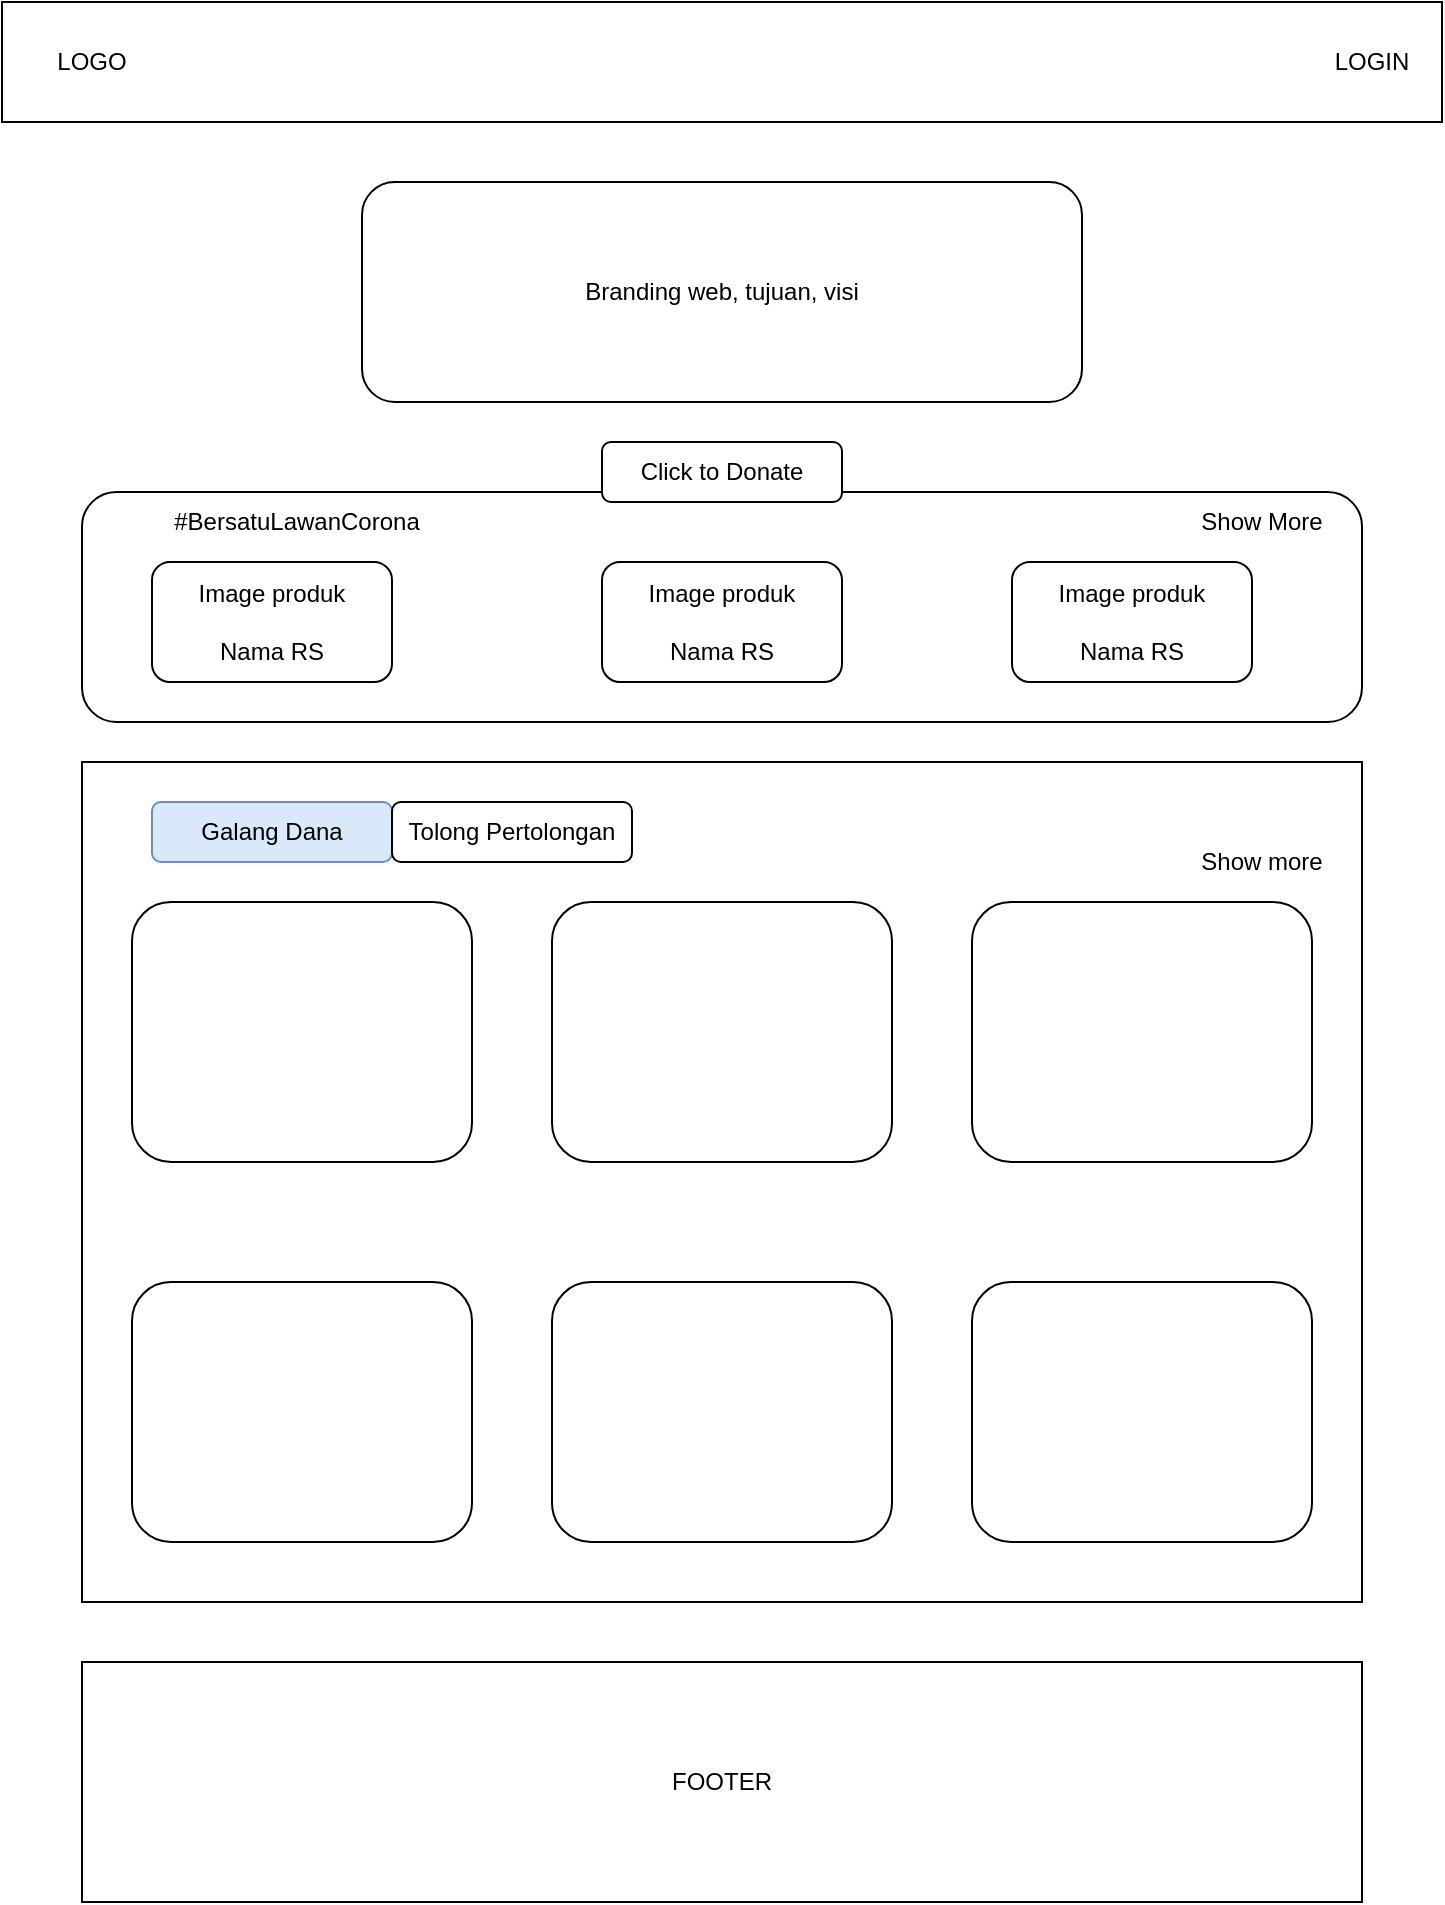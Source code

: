 <mxfile version="12.9.11" type="github" pages="6">
  <diagram id="rpSaoDBzVoQ7r3c92WG1" name="HomePageAll">
    <mxGraphModel dx="1422" dy="801" grid="1" gridSize="10" guides="1" tooltips="1" connect="1" arrows="1" fold="1" page="1" pageScale="1" pageWidth="850" pageHeight="1100" background="none" math="0" shadow="0">
      <root>
        <mxCell id="0" />
        <mxCell id="1" parent="0" />
        <mxCell id="5_kmS4JaBsQjt5RtgyR3-13" value="" style="rounded=1;whiteSpace=wrap;html=1;" parent="1" vertex="1">
          <mxGeometry x="105" y="255" width="640" height="115" as="geometry" />
        </mxCell>
        <mxCell id="5_kmS4JaBsQjt5RtgyR3-1" value="" style="rounded=0;whiteSpace=wrap;html=1;" parent="1" vertex="1">
          <mxGeometry x="65" y="10" width="720" height="60" as="geometry" />
        </mxCell>
        <mxCell id="5_kmS4JaBsQjt5RtgyR3-2" value="&lt;div&gt;LOGO&lt;/div&gt;" style="text;html=1;strokeColor=none;fillColor=none;align=center;verticalAlign=middle;whiteSpace=wrap;rounded=0;" parent="1" vertex="1">
          <mxGeometry x="90" y="30" width="40" height="20" as="geometry" />
        </mxCell>
        <mxCell id="5_kmS4JaBsQjt5RtgyR3-3" value="LOGIN" style="text;html=1;strokeColor=none;fillColor=none;align=center;verticalAlign=middle;whiteSpace=wrap;rounded=0;" parent="1" vertex="1">
          <mxGeometry x="730" y="30" width="40" height="20" as="geometry" />
        </mxCell>
        <mxCell id="5_kmS4JaBsQjt5RtgyR3-4" value="Branding web, tujuan, visi" style="rounded=1;whiteSpace=wrap;html=1;" parent="1" vertex="1">
          <mxGeometry x="245" y="100" width="360" height="110" as="geometry" />
        </mxCell>
        <mxCell id="5_kmS4JaBsQjt5RtgyR3-6" value="Image produk&lt;br&gt;&lt;div&gt;&lt;br&gt;&lt;/div&gt;&lt;div&gt;Nama RS&lt;br&gt;&lt;/div&gt;" style="rounded=1;whiteSpace=wrap;html=1;" parent="1" vertex="1">
          <mxGeometry x="140" y="290" width="120" height="60" as="geometry" />
        </mxCell>
        <mxCell id="5_kmS4JaBsQjt5RtgyR3-7" value="Image produk&lt;br&gt;&lt;div&gt;&lt;br&gt;&lt;/div&gt;&lt;div&gt;Nama RS&lt;br&gt;&lt;/div&gt;" style="rounded=1;whiteSpace=wrap;html=1;" parent="1" vertex="1">
          <mxGeometry x="570" y="290" width="120" height="60" as="geometry" />
        </mxCell>
        <mxCell id="5_kmS4JaBsQjt5RtgyR3-8" value="Image produk&lt;br&gt;&lt;div&gt;&lt;br&gt;&lt;/div&gt;&lt;div&gt;Nama RS&lt;br&gt;&lt;/div&gt;" style="rounded=1;whiteSpace=wrap;html=1;" parent="1" vertex="1">
          <mxGeometry x="365" y="290" width="120" height="60" as="geometry" />
        </mxCell>
        <mxCell id="5_kmS4JaBsQjt5RtgyR3-9" value="Click to Donate" style="rounded=1;whiteSpace=wrap;html=1;" parent="1" vertex="1">
          <mxGeometry x="365" y="230" width="120" height="30" as="geometry" />
        </mxCell>
        <mxCell id="5_kmS4JaBsQjt5RtgyR3-12" value="" style="rounded=0;whiteSpace=wrap;html=1;" parent="1" vertex="1">
          <mxGeometry x="105" y="390" width="640" height="420" as="geometry" />
        </mxCell>
        <mxCell id="5_kmS4JaBsQjt5RtgyR3-16" value="Show More" style="text;html=1;strokeColor=none;fillColor=none;align=center;verticalAlign=middle;whiteSpace=wrap;rounded=0;" parent="1" vertex="1">
          <mxGeometry x="645" y="260" width="100" height="20" as="geometry" />
        </mxCell>
        <mxCell id="5_kmS4JaBsQjt5RtgyR3-20" value="" style="rounded=1;whiteSpace=wrap;html=1;" parent="1" vertex="1">
          <mxGeometry x="130" y="460" width="170" height="130" as="geometry" />
        </mxCell>
        <mxCell id="5_kmS4JaBsQjt5RtgyR3-23" value="" style="rounded=1;whiteSpace=wrap;html=1;" parent="1" vertex="1">
          <mxGeometry x="340" y="460" width="170" height="130" as="geometry" />
        </mxCell>
        <mxCell id="5_kmS4JaBsQjt5RtgyR3-24" value="" style="rounded=1;whiteSpace=wrap;html=1;" parent="1" vertex="1">
          <mxGeometry x="550" y="460" width="170" height="130" as="geometry" />
        </mxCell>
        <mxCell id="5_kmS4JaBsQjt5RtgyR3-25" value="" style="rounded=1;whiteSpace=wrap;html=1;" parent="1" vertex="1">
          <mxGeometry x="130" y="650" width="170" height="130" as="geometry" />
        </mxCell>
        <mxCell id="5_kmS4JaBsQjt5RtgyR3-26" value="" style="rounded=1;whiteSpace=wrap;html=1;" parent="1" vertex="1">
          <mxGeometry x="340" y="650" width="170" height="130" as="geometry" />
        </mxCell>
        <mxCell id="5_kmS4JaBsQjt5RtgyR3-27" value="" style="rounded=1;whiteSpace=wrap;html=1;" parent="1" vertex="1">
          <mxGeometry x="550" y="650" width="170" height="130" as="geometry" />
        </mxCell>
        <mxCell id="5_kmS4JaBsQjt5RtgyR3-28" value="Show more" style="text;html=1;strokeColor=none;fillColor=none;align=center;verticalAlign=middle;whiteSpace=wrap;rounded=0;" parent="1" vertex="1">
          <mxGeometry x="660" y="430" width="70" height="20" as="geometry" />
        </mxCell>
        <mxCell id="B-DX-NOlFkAWMgIwntb9-1" value="Galang Dana" style="rounded=1;whiteSpace=wrap;html=1;fillColor=#dae8fc;strokeColor=#6c8ebf;" vertex="1" parent="1">
          <mxGeometry x="140" y="410" width="120" height="30" as="geometry" />
        </mxCell>
        <mxCell id="B-DX-NOlFkAWMgIwntb9-2" value="Tolong Pertolongan" style="rounded=1;whiteSpace=wrap;html=1;" vertex="1" parent="1">
          <mxGeometry x="260" y="410" width="120" height="30" as="geometry" />
        </mxCell>
        <mxCell id="Ei-ZYADFl7tvC1i5xBl4-1" value="#BersatuLawanCorona" style="text;html=1;strokeColor=none;fillColor=none;align=center;verticalAlign=middle;whiteSpace=wrap;rounded=0;" vertex="1" parent="1">
          <mxGeometry x="140" y="260" width="145" height="20" as="geometry" />
        </mxCell>
        <mxCell id="Ei-ZYADFl7tvC1i5xBl4-5" value="FOOTER" style="rounded=0;whiteSpace=wrap;html=1;" vertex="1" parent="1">
          <mxGeometry x="105" y="840" width="640" height="120" as="geometry" />
        </mxCell>
      </root>
    </mxGraphModel>
  </diagram>
  <diagram id="w2YXMNgl_LF0AQtasYuw" name="HomePageRS">
    <mxGraphModel dx="1422" dy="801" grid="1" gridSize="10" guides="1" tooltips="1" connect="1" arrows="1" fold="1" page="1" pageScale="1" pageWidth="850" pageHeight="1100" math="0" shadow="0">
      <root>
        <mxCell id="QzcUl1wwttV04GarLiwK-0" />
        <mxCell id="QzcUl1wwttV04GarLiwK-1" parent="QzcUl1wwttV04GarLiwK-0" />
        <mxCell id="-H-LsK3fCTVKS7mxs8RC-0" value="" style="rounded=1;whiteSpace=wrap;html=1;arcSize=0;" parent="QzcUl1wwttV04GarLiwK-1" vertex="1">
          <mxGeometry x="105" y="90" width="640" height="510" as="geometry" />
        </mxCell>
        <mxCell id="-H-LsK3fCTVKS7mxs8RC-1" value="" style="rounded=0;whiteSpace=wrap;html=1;" parent="QzcUl1wwttV04GarLiwK-1" vertex="1">
          <mxGeometry x="65" y="10" width="720" height="60" as="geometry" />
        </mxCell>
        <mxCell id="-H-LsK3fCTVKS7mxs8RC-2" value="&lt;div&gt;LOGO&lt;/div&gt;" style="text;html=1;strokeColor=none;fillColor=none;align=center;verticalAlign=middle;whiteSpace=wrap;rounded=0;" parent="QzcUl1wwttV04GarLiwK-1" vertex="1">
          <mxGeometry x="90" y="30" width="40" height="20" as="geometry" />
        </mxCell>
        <mxCell id="-H-LsK3fCTVKS7mxs8RC-5" value="Image produk&lt;br&gt;&lt;div&gt;&lt;br&gt;&lt;/div&gt;&lt;div&gt;&lt;br&gt;&lt;/div&gt;&lt;div&gt;&lt;br&gt;&lt;/div&gt;" style="rounded=1;whiteSpace=wrap;html=1;" parent="QzcUl1wwttV04GarLiwK-1" vertex="1">
          <mxGeometry x="138" y="308" width="120" height="92" as="geometry" />
        </mxCell>
        <mxCell id="-H-LsK3fCTVKS7mxs8RC-9" value="" style="rounded=0;whiteSpace=wrap;html=1;" parent="QzcUl1wwttV04GarLiwK-1" vertex="1">
          <mxGeometry x="105" y="620" width="640" height="230" as="geometry" />
        </mxCell>
        <mxCell id="-H-LsK3fCTVKS7mxs8RC-15" value="" style="rounded=1;whiteSpace=wrap;html=1;" parent="QzcUl1wwttV04GarLiwK-1" vertex="1">
          <mxGeometry x="130" y="690" width="170" height="130" as="geometry" />
        </mxCell>
        <mxCell id="-H-LsK3fCTVKS7mxs8RC-16" value="" style="rounded=1;whiteSpace=wrap;html=1;" parent="QzcUl1wwttV04GarLiwK-1" vertex="1">
          <mxGeometry x="340" y="690" width="170" height="130" as="geometry" />
        </mxCell>
        <mxCell id="-H-LsK3fCTVKS7mxs8RC-17" value="" style="rounded=1;whiteSpace=wrap;html=1;" parent="QzcUl1wwttV04GarLiwK-1" vertex="1">
          <mxGeometry x="550" y="690" width="170" height="130" as="geometry" />
        </mxCell>
        <mxCell id="-H-LsK3fCTVKS7mxs8RC-18" value="Show more" style="text;html=1;strokeColor=none;fillColor=none;align=center;verticalAlign=middle;whiteSpace=wrap;rounded=0;" parent="QzcUl1wwttV04GarLiwK-1" vertex="1">
          <mxGeometry x="660" y="660" width="70" height="20" as="geometry" />
        </mxCell>
        <mxCell id="-H-LsK3fCTVKS7mxs8RC-19" value="Selamat datang, RS ..." style="text;html=1;strokeColor=none;fillColor=none;align=center;verticalAlign=middle;whiteSpace=wrap;rounded=0;" parent="QzcUl1wwttV04GarLiwK-1" vertex="1">
          <mxGeometry x="640" y="30" width="140" height="20" as="geometry" />
        </mxCell>
        <mxCell id="-H-LsK3fCTVKS7mxs8RC-20" value="Click to Request" style="rounded=0;whiteSpace=wrap;html=1;" parent="QzcUl1wwttV04GarLiwK-1" vertex="1">
          <mxGeometry x="148" y="360" width="100" height="30" as="geometry" />
        </mxCell>
        <mxCell id="-H-LsK3fCTVKS7mxs8RC-22" value="Image produk&lt;br&gt;&lt;div&gt;&lt;br&gt;&lt;/div&gt;&lt;div&gt;&lt;br&gt;&lt;/div&gt;&lt;div&gt;&lt;br&gt;&lt;/div&gt;" style="rounded=1;whiteSpace=wrap;html=1;" parent="QzcUl1wwttV04GarLiwK-1" vertex="1">
          <mxGeometry x="288" y="309" width="120" height="92" as="geometry" />
        </mxCell>
        <mxCell id="-H-LsK3fCTVKS7mxs8RC-23" value="Click to Request" style="rounded=0;whiteSpace=wrap;html=1;" parent="QzcUl1wwttV04GarLiwK-1" vertex="1">
          <mxGeometry x="298" y="361" width="100" height="30" as="geometry" />
        </mxCell>
        <mxCell id="-H-LsK3fCTVKS7mxs8RC-24" value="Image produk&lt;br&gt;&lt;div&gt;&lt;br&gt;&lt;/div&gt;&lt;div&gt;&lt;br&gt;&lt;/div&gt;&lt;div&gt;&lt;br&gt;&lt;/div&gt;" style="rounded=1;whiteSpace=wrap;html=1;" parent="QzcUl1wwttV04GarLiwK-1" vertex="1">
          <mxGeometry x="443" y="309" width="120" height="92" as="geometry" />
        </mxCell>
        <mxCell id="-H-LsK3fCTVKS7mxs8RC-25" value="Click to Request" style="rounded=0;whiteSpace=wrap;html=1;" parent="QzcUl1wwttV04GarLiwK-1" vertex="1">
          <mxGeometry x="453" y="361" width="100" height="30" as="geometry" />
        </mxCell>
        <mxCell id="-H-LsK3fCTVKS7mxs8RC-26" value="Image produk&lt;br&gt;&lt;div&gt;&lt;br&gt;&lt;/div&gt;&lt;div&gt;&lt;br&gt;&lt;/div&gt;&lt;div&gt;&lt;br&gt;&lt;/div&gt;" style="rounded=1;whiteSpace=wrap;html=1;" parent="QzcUl1wwttV04GarLiwK-1" vertex="1">
          <mxGeometry x="598" y="309" width="120" height="92" as="geometry" />
        </mxCell>
        <mxCell id="-H-LsK3fCTVKS7mxs8RC-27" value="Click to Request" style="rounded=0;whiteSpace=wrap;html=1;" parent="QzcUl1wwttV04GarLiwK-1" vertex="1">
          <mxGeometry x="608" y="361" width="100" height="30" as="geometry" />
        </mxCell>
        <mxCell id="-H-LsK3fCTVKS7mxs8RC-30" value="Image produk&lt;br&gt;&lt;div&gt;&lt;br&gt;&lt;/div&gt;&lt;div&gt;&lt;br&gt;&lt;/div&gt;&lt;div&gt;&lt;br&gt;&lt;/div&gt;" style="rounded=1;whiteSpace=wrap;html=1;" parent="QzcUl1wwttV04GarLiwK-1" vertex="1">
          <mxGeometry x="133" y="170" width="120" height="92" as="geometry" />
        </mxCell>
        <mxCell id="-H-LsK3fCTVKS7mxs8RC-31" value="Click to Request" style="rounded=0;whiteSpace=wrap;html=1;" parent="QzcUl1wwttV04GarLiwK-1" vertex="1">
          <mxGeometry x="143" y="222" width="100" height="30" as="geometry" />
        </mxCell>
        <mxCell id="-H-LsK3fCTVKS7mxs8RC-32" value="Image produk&lt;br&gt;&lt;div&gt;&lt;br&gt;&lt;/div&gt;&lt;div&gt;&lt;br&gt;&lt;/div&gt;&lt;div&gt;&lt;br&gt;&lt;/div&gt;" style="rounded=1;whiteSpace=wrap;html=1;" parent="QzcUl1wwttV04GarLiwK-1" vertex="1">
          <mxGeometry x="283" y="171" width="120" height="92" as="geometry" />
        </mxCell>
        <mxCell id="-H-LsK3fCTVKS7mxs8RC-33" value="Click to Request" style="rounded=0;whiteSpace=wrap;html=1;" parent="QzcUl1wwttV04GarLiwK-1" vertex="1">
          <mxGeometry x="293" y="223" width="100" height="30" as="geometry" />
        </mxCell>
        <mxCell id="-H-LsK3fCTVKS7mxs8RC-34" value="Image produk&lt;br&gt;&lt;div&gt;&lt;br&gt;&lt;/div&gt;&lt;div&gt;&lt;br&gt;&lt;/div&gt;&lt;div&gt;&lt;br&gt;&lt;/div&gt;" style="rounded=1;whiteSpace=wrap;html=1;" parent="QzcUl1wwttV04GarLiwK-1" vertex="1">
          <mxGeometry x="438" y="171" width="120" height="92" as="geometry" />
        </mxCell>
        <mxCell id="-H-LsK3fCTVKS7mxs8RC-35" value="Click to Request" style="rounded=0;whiteSpace=wrap;html=1;" parent="QzcUl1wwttV04GarLiwK-1" vertex="1">
          <mxGeometry x="448" y="223" width="100" height="30" as="geometry" />
        </mxCell>
        <mxCell id="-H-LsK3fCTVKS7mxs8RC-36" value="Image produk&lt;br&gt;&lt;div&gt;&lt;br&gt;&lt;/div&gt;&lt;div&gt;&lt;br&gt;&lt;/div&gt;&lt;div&gt;&lt;br&gt;&lt;/div&gt;" style="rounded=1;whiteSpace=wrap;html=1;" parent="QzcUl1wwttV04GarLiwK-1" vertex="1">
          <mxGeometry x="593" y="171" width="120" height="92" as="geometry" />
        </mxCell>
        <mxCell id="-H-LsK3fCTVKS7mxs8RC-37" value="Click to Request" style="rounded=0;whiteSpace=wrap;html=1;" parent="QzcUl1wwttV04GarLiwK-1" vertex="1">
          <mxGeometry x="603" y="223" width="100" height="30" as="geometry" />
        </mxCell>
        <mxCell id="-H-LsK3fCTVKS7mxs8RC-38" value="Image produk&lt;br&gt;&lt;div&gt;&lt;br&gt;&lt;/div&gt;&lt;div&gt;&lt;br&gt;&lt;/div&gt;&lt;div&gt;&lt;br&gt;&lt;/div&gt;" style="rounded=1;whiteSpace=wrap;html=1;" parent="QzcUl1wwttV04GarLiwK-1" vertex="1">
          <mxGeometry x="133" y="440" width="120" height="92" as="geometry" />
        </mxCell>
        <mxCell id="-H-LsK3fCTVKS7mxs8RC-39" value="Click to Request" style="rounded=0;whiteSpace=wrap;html=1;" parent="QzcUl1wwttV04GarLiwK-1" vertex="1">
          <mxGeometry x="143" y="492" width="100" height="30" as="geometry" />
        </mxCell>
        <mxCell id="-H-LsK3fCTVKS7mxs8RC-40" value="Image produk&lt;br&gt;&lt;div&gt;&lt;br&gt;&lt;/div&gt;&lt;div&gt;&lt;br&gt;&lt;/div&gt;&lt;div&gt;&lt;br&gt;&lt;/div&gt;" style="rounded=1;whiteSpace=wrap;html=1;" parent="QzcUl1wwttV04GarLiwK-1" vertex="1">
          <mxGeometry x="283" y="441" width="120" height="92" as="geometry" />
        </mxCell>
        <mxCell id="-H-LsK3fCTVKS7mxs8RC-41" value="Click to Request" style="rounded=0;whiteSpace=wrap;html=1;" parent="QzcUl1wwttV04GarLiwK-1" vertex="1">
          <mxGeometry x="293" y="493" width="100" height="30" as="geometry" />
        </mxCell>
        <mxCell id="-H-LsK3fCTVKS7mxs8RC-42" value="Image produk&lt;br&gt;&lt;div&gt;&lt;br&gt;&lt;/div&gt;&lt;div&gt;&lt;br&gt;&lt;/div&gt;&lt;div&gt;&lt;br&gt;&lt;/div&gt;" style="rounded=1;whiteSpace=wrap;html=1;" parent="QzcUl1wwttV04GarLiwK-1" vertex="1">
          <mxGeometry x="438" y="441" width="120" height="92" as="geometry" />
        </mxCell>
        <mxCell id="-H-LsK3fCTVKS7mxs8RC-43" value="Click to Request" style="rounded=0;whiteSpace=wrap;html=1;" parent="QzcUl1wwttV04GarLiwK-1" vertex="1">
          <mxGeometry x="448" y="493" width="100" height="30" as="geometry" />
        </mxCell>
        <mxCell id="-H-LsK3fCTVKS7mxs8RC-44" value="Image produk&lt;br&gt;&lt;div&gt;&lt;br&gt;&lt;/div&gt;&lt;div&gt;&lt;br&gt;&lt;/div&gt;&lt;div&gt;&lt;br&gt;&lt;/div&gt;" style="rounded=1;whiteSpace=wrap;html=1;" parent="QzcUl1wwttV04GarLiwK-1" vertex="1">
          <mxGeometry x="593" y="441" width="120" height="92" as="geometry" />
        </mxCell>
        <mxCell id="-H-LsK3fCTVKS7mxs8RC-45" value="Click to Request" style="rounded=0;whiteSpace=wrap;html=1;" parent="QzcUl1wwttV04GarLiwK-1" vertex="1">
          <mxGeometry x="603" y="493" width="100" height="30" as="geometry" />
        </mxCell>
        <mxCell id="aAFcFqgYFEpC0dUFkWPR-0" value="notification" style="rounded=1;whiteSpace=wrap;html=1;" parent="QzcUl1wwttV04GarLiwK-1" vertex="1">
          <mxGeometry x="565" y="20" width="70" height="40" as="geometry" />
        </mxCell>
        <mxCell id="6GT_zSkC_4NiF-64TJmx-0" value="Pagination" style="rounded=0;whiteSpace=wrap;html=1;" vertex="1" parent="QzcUl1wwttV04GarLiwK-1">
          <mxGeometry x="363" y="557" width="120" height="23" as="geometry" />
        </mxCell>
        <mxCell id="AUeNq5qbRHtcT8UL2J8_-0" value="Galang Dana" style="rounded=1;whiteSpace=wrap;html=1;fillColor=#dae8fc;strokeColor=#6c8ebf;" vertex="1" parent="QzcUl1wwttV04GarLiwK-1">
          <mxGeometry x="130" y="640" width="120" height="30" as="geometry" />
        </mxCell>
        <mxCell id="AUeNq5qbRHtcT8UL2J8_-1" value="Tolong Pertolongan" style="rounded=1;whiteSpace=wrap;html=1;" vertex="1" parent="QzcUl1wwttV04GarLiwK-1">
          <mxGeometry x="250" y="640" width="120" height="30" as="geometry" />
        </mxCell>
        <mxCell id="BhxtKwTS_FHR2vDmxiDG-0" value="All" style="rounded=0;whiteSpace=wrap;html=1;fillColor=#dae8fc;strokeColor=#6c8ebf;" vertex="1" parent="QzcUl1wwttV04GarLiwK-1">
          <mxGeometry x="133" y="120" width="120" height="30" as="geometry" />
        </mxCell>
        <mxCell id="BhxtKwTS_FHR2vDmxiDG-1" value="APD" style="rounded=0;whiteSpace=wrap;html=1;" vertex="1" parent="QzcUl1wwttV04GarLiwK-1">
          <mxGeometry x="253" y="120" width="120" height="30" as="geometry" />
        </mxCell>
        <mxCell id="BhxtKwTS_FHR2vDmxiDG-2" value="Lain-lain" style="rounded=0;whiteSpace=wrap;html=1;" vertex="1" parent="QzcUl1wwttV04GarLiwK-1">
          <mxGeometry x="373" y="120" width="120" height="30" as="geometry" />
        </mxCell>
        <mxCell id="BhxtKwTS_FHR2vDmxiDG-3" value="Search" style="rounded=0;whiteSpace=wrap;html=1;" vertex="1" parent="QzcUl1wwttV04GarLiwK-1">
          <mxGeometry x="540" y="120" width="173" height="30" as="geometry" />
        </mxCell>
        <mxCell id="BhxtKwTS_FHR2vDmxiDG-4" value="" style="triangle;whiteSpace=wrap;html=1;" vertex="1" parent="QzcUl1wwttV04GarLiwK-1">
          <mxGeometry x="483" y="126.34" width="13" height="17.33" as="geometry" />
        </mxCell>
        <mxCell id="BhxtKwTS_FHR2vDmxiDG-5" value="" style="triangle;whiteSpace=wrap;html=1;flipH=1;" vertex="1" parent="QzcUl1wwttV04GarLiwK-1">
          <mxGeometry x="130" y="126.34" width="13" height="17.33" as="geometry" />
        </mxCell>
      </root>
    </mxGraphModel>
  </diagram>
  <diagram id="ZNfcRsJtm4-oKjAGm11g" name="RegisterPageRS">
    <mxGraphModel dx="1422" dy="801" grid="1" gridSize="10" guides="1" tooltips="1" connect="1" arrows="1" fold="1" page="1" pageScale="1" pageWidth="850" pageHeight="1100" math="0" shadow="0">
      <root>
        <mxCell id="_2FA7cechdiQjmcyPbNU-0" />
        <mxCell id="_2FA7cechdiQjmcyPbNU-1" parent="_2FA7cechdiQjmcyPbNU-0" />
        <mxCell id="4LLaTZlpnm0Z7nrwQdtH-1" value="" style="rounded=0;whiteSpace=wrap;html=1;" parent="_2FA7cechdiQjmcyPbNU-1" vertex="1">
          <mxGeometry x="65" y="10" width="720" height="60" as="geometry" />
        </mxCell>
        <mxCell id="4LLaTZlpnm0Z7nrwQdtH-2" value="&lt;div&gt;LOGO&lt;/div&gt;" style="text;html=1;strokeColor=none;fillColor=none;align=center;verticalAlign=middle;whiteSpace=wrap;rounded=0;" parent="_2FA7cechdiQjmcyPbNU-1" vertex="1">
          <mxGeometry x="90" y="30" width="40" height="20" as="geometry" />
        </mxCell>
        <mxCell id="5ql8_BC_u-844j1GgVZg-0" value="Email" style="rounded=0;whiteSpace=wrap;html=1;" parent="_2FA7cechdiQjmcyPbNU-1" vertex="1">
          <mxGeometry x="365" y="120" width="120" height="60" as="geometry" />
        </mxCell>
        <mxCell id="5ql8_BC_u-844j1GgVZg-1" value="Nama Lengkap" style="rounded=0;whiteSpace=wrap;html=1;" parent="_2FA7cechdiQjmcyPbNU-1" vertex="1">
          <mxGeometry x="265" y="120" width="320" height="60" as="geometry" />
        </mxCell>
        <mxCell id="5ql8_BC_u-844j1GgVZg-2" value="Email" style="rounded=0;whiteSpace=wrap;html=1;" parent="_2FA7cechdiQjmcyPbNU-1" vertex="1">
          <mxGeometry x="265" y="210" width="320" height="60" as="geometry" />
        </mxCell>
        <mxCell id="5ql8_BC_u-844j1GgVZg-3" value="Rumah Sakit" style="rounded=0;whiteSpace=wrap;html=1;" parent="_2FA7cechdiQjmcyPbNU-1" vertex="1">
          <mxGeometry x="265" y="300" width="320" height="60" as="geometry" />
        </mxCell>
        <mxCell id="5ql8_BC_u-844j1GgVZg-4" value="Alamat Rumah Sakit" style="rounded=0;whiteSpace=wrap;html=1;" parent="_2FA7cechdiQjmcyPbNU-1" vertex="1">
          <mxGeometry x="265" y="390" width="320" height="60" as="geometry" />
        </mxCell>
        <mxCell id="5ql8_BC_u-844j1GgVZg-5" value="Password" style="rounded=0;whiteSpace=wrap;html=1;" parent="_2FA7cechdiQjmcyPbNU-1" vertex="1">
          <mxGeometry x="265" y="480" width="320" height="60" as="geometry" />
        </mxCell>
        <mxCell id="5ql8_BC_u-844j1GgVZg-7" value="Sign Up" style="rounded=1;whiteSpace=wrap;html=1;" parent="_2FA7cechdiQjmcyPbNU-1" vertex="1">
          <mxGeometry x="365" y="580" width="120" height="40" as="geometry" />
        </mxCell>
        <mxCell id="5ql8_BC_u-844j1GgVZg-8" value="Have Account?&amp;nbsp; Sign In" style="text;html=1;strokeColor=none;fillColor=none;align=center;verticalAlign=middle;whiteSpace=wrap;rounded=0;" parent="_2FA7cechdiQjmcyPbNU-1" vertex="1">
          <mxGeometry x="338" y="640" width="175" height="20" as="geometry" />
        </mxCell>
      </root>
    </mxGraphModel>
  </diagram>
  <diagram id="oJD5ZIHoA6ual8P4txj9" name="RegisterPageAll">
    <mxGraphModel dx="1422" dy="801" grid="1" gridSize="10" guides="1" tooltips="1" connect="1" arrows="1" fold="1" page="1" pageScale="1" pageWidth="850" pageHeight="1100" math="0" shadow="0">
      <root>
        <mxCell id="q1-L8izgamb1GKafbifI-0" />
        <mxCell id="q1-L8izgamb1GKafbifI-1" parent="q1-L8izgamb1GKafbifI-0" />
        <mxCell id="DbmbTegS90HDT0MCVXC9-0" value="" style="rounded=0;whiteSpace=wrap;html=1;" parent="q1-L8izgamb1GKafbifI-1" vertex="1">
          <mxGeometry x="65" y="10" width="720" height="60" as="geometry" />
        </mxCell>
        <mxCell id="DbmbTegS90HDT0MCVXC9-1" value="&lt;div&gt;LOGO&lt;/div&gt;" style="text;html=1;strokeColor=none;fillColor=none;align=center;verticalAlign=middle;whiteSpace=wrap;rounded=0;" parent="q1-L8izgamb1GKafbifI-1" vertex="1">
          <mxGeometry x="90" y="30" width="40" height="20" as="geometry" />
        </mxCell>
        <mxCell id="DbmbTegS90HDT0MCVXC9-3" value="Nama Lengkap" style="rounded=0;whiteSpace=wrap;html=1;" parent="q1-L8izgamb1GKafbifI-1" vertex="1">
          <mxGeometry x="265" y="130" width="320" height="60" as="geometry" />
        </mxCell>
        <mxCell id="DbmbTegS90HDT0MCVXC9-4" value="Email" style="rounded=0;whiteSpace=wrap;html=1;" parent="q1-L8izgamb1GKafbifI-1" vertex="1">
          <mxGeometry x="265.5" y="220" width="320" height="60" as="geometry" />
        </mxCell>
        <mxCell id="DbmbTegS90HDT0MCVXC9-5" value="Instansi / Lembaga / Perorangan" style="rounded=0;whiteSpace=wrap;html=1;" parent="q1-L8izgamb1GKafbifI-1" vertex="1">
          <mxGeometry x="265.5" y="310" width="320" height="60" as="geometry" />
        </mxCell>
        <mxCell id="DbmbTegS90HDT0MCVXC9-7" value="Password" style="rounded=0;whiteSpace=wrap;html=1;" parent="q1-L8izgamb1GKafbifI-1" vertex="1">
          <mxGeometry x="265" y="400" width="320" height="60" as="geometry" />
        </mxCell>
        <mxCell id="DbmbTegS90HDT0MCVXC9-8" value="Sign Up" style="rounded=1;whiteSpace=wrap;html=1;" parent="q1-L8izgamb1GKafbifI-1" vertex="1">
          <mxGeometry x="365.5" y="490" width="120" height="40" as="geometry" />
        </mxCell>
        <mxCell id="DbmbTegS90HDT0MCVXC9-9" value="Have Account?&amp;nbsp; Sign In" style="text;html=1;strokeColor=none;fillColor=none;align=center;verticalAlign=middle;whiteSpace=wrap;rounded=0;" parent="q1-L8izgamb1GKafbifI-1" vertex="1">
          <mxGeometry x="338" y="750" width="175" height="20" as="geometry" />
        </mxCell>
        <mxCell id="DbmbTegS90HDT0MCVXC9-10" value="Login With" style="text;html=1;strokeColor=none;fillColor=none;align=center;verticalAlign=middle;whiteSpace=wrap;rounded=0;" parent="q1-L8izgamb1GKafbifI-1" vertex="1">
          <mxGeometry x="385" y="610" width="80" height="20" as="geometry" />
        </mxCell>
        <mxCell id="DbmbTegS90HDT0MCVXC9-11" value="Or" style="text;html=1;strokeColor=none;fillColor=none;align=center;verticalAlign=middle;whiteSpace=wrap;rounded=0;" parent="q1-L8izgamb1GKafbifI-1" vertex="1">
          <mxGeometry x="385" y="560" width="80" height="20" as="geometry" />
        </mxCell>
        <mxCell id="DbmbTegS90HDT0MCVXC9-12" value="Goggle Account" style="rounded=1;whiteSpace=wrap;html=1;" parent="q1-L8izgamb1GKafbifI-1" vertex="1">
          <mxGeometry x="365" y="640" width="120" height="60" as="geometry" />
        </mxCell>
      </root>
    </mxGraphModel>
  </diagram>
  <diagram id="d0ImJnprWVXcr5VaySrd" name="DonatePage">
    <mxGraphModel dx="1422" dy="1201" grid="1" gridSize="10" guides="1" tooltips="1" connect="1" arrows="1" fold="1" page="0" pageScale="1" pageWidth="850" pageHeight="1100" math="0" shadow="0">
      <root>
        <mxCell id="cxCK_dhQIBNcuo4q6ZDZ-0" />
        <mxCell id="cxCK_dhQIBNcuo4q6ZDZ-1" parent="cxCK_dhQIBNcuo4q6ZDZ-0" />
        <mxCell id="cxCK_dhQIBNcuo4q6ZDZ-2" value="" style="rounded=1;whiteSpace=wrap;html=1;arcSize=0;" parent="cxCK_dhQIBNcuo4q6ZDZ-1" vertex="1">
          <mxGeometry x="990" y="10" width="640" height="690" as="geometry" />
        </mxCell>
        <mxCell id="cxCK_dhQIBNcuo4q6ZDZ-3" value="" style="rounded=0;whiteSpace=wrap;html=1;" parent="cxCK_dhQIBNcuo4q6ZDZ-1" vertex="1">
          <mxGeometry x="950" y="-90" width="720" height="60" as="geometry" />
        </mxCell>
        <mxCell id="cxCK_dhQIBNcuo4q6ZDZ-4" value="&lt;div&gt;LOGO&lt;/div&gt;" style="text;html=1;strokeColor=none;fillColor=none;align=center;verticalAlign=middle;whiteSpace=wrap;rounded=0;" parent="cxCK_dhQIBNcuo4q6ZDZ-1" vertex="1">
          <mxGeometry x="975" y="-70" width="40" height="20" as="geometry" />
        </mxCell>
        <mxCell id="cxCK_dhQIBNcuo4q6ZDZ-5" value="Selamat Datang, ..." style="text;html=1;strokeColor=none;fillColor=none;align=center;verticalAlign=middle;whiteSpace=wrap;rounded=0;" parent="cxCK_dhQIBNcuo4q6ZDZ-1" vertex="1">
          <mxGeometry x="1545" y="-70" width="110" height="20" as="geometry" />
        </mxCell>
        <mxCell id="cxCK_dhQIBNcuo4q6ZDZ-29" value="" style="rounded=0;whiteSpace=wrap;html=1;" parent="cxCK_dhQIBNcuo4q6ZDZ-1" vertex="1">
          <mxGeometry x="1005" y="20" width="610" height="50" as="geometry" />
        </mxCell>
        <mxCell id="cxCK_dhQIBNcuo4q6ZDZ-30" value="Search" style="rounded=1;whiteSpace=wrap;html=1;" parent="cxCK_dhQIBNcuo4q6ZDZ-1" vertex="1">
          <mxGeometry x="1395" y="30" width="210" height="30" as="geometry" />
        </mxCell>
        <mxCell id="cxCK_dhQIBNcuo4q6ZDZ-67" value="" style="group" parent="cxCK_dhQIBNcuo4q6ZDZ-1" vertex="1" connectable="0">
          <mxGeometry x="1005" y="110" width="610" height="60" as="geometry" />
        </mxCell>
        <mxCell id="cxCK_dhQIBNcuo4q6ZDZ-31" value="&amp;nbsp;&amp;nbsp;&amp;nbsp;&amp;nbsp;&amp;nbsp;&amp;nbsp;&amp;nbsp;&amp;nbsp;&amp;nbsp;&amp;nbsp;&amp;nbsp;&amp;nbsp;&amp;nbsp;&amp;nbsp;&amp;nbsp;&amp;nbsp;&amp;nbsp;&amp;nbsp;&amp;nbsp;&amp;nbsp;&amp;nbsp;&amp;nbsp;&amp;nbsp;&amp;nbsp;&amp;nbsp;&amp;nbsp;&amp;nbsp;&amp;nbsp;&amp;nbsp;&amp;nbsp;&amp;nbsp;&amp;nbsp;&amp;nbsp;&amp;nbsp;&amp;nbsp;&amp;nbsp;&amp;nbsp;&amp;nbsp;&amp;nbsp;&amp;nbsp;&amp;nbsp;&amp;nbsp;&amp;nbsp; Nama Produk" style="rounded=0;whiteSpace=wrap;html=1;align=left;" parent="cxCK_dhQIBNcuo4q6ZDZ-67" vertex="1">
          <mxGeometry width="610" height="60" as="geometry" />
        </mxCell>
        <mxCell id="cxCK_dhQIBNcuo4q6ZDZ-32" value="Foto" style="rounded=1;whiteSpace=wrap;html=1;arcSize=0;" parent="cxCK_dhQIBNcuo4q6ZDZ-67" vertex="1">
          <mxGeometry width="110" height="60" as="geometry" />
        </mxCell>
        <mxCell id="cxCK_dhQIBNcuo4q6ZDZ-36" value="Donate" style="rounded=1;whiteSpace=wrap;html=1;" parent="cxCK_dhQIBNcuo4q6ZDZ-67" vertex="1">
          <mxGeometry x="520" y="12.5" width="80" height="35" as="geometry" />
        </mxCell>
        <mxCell id="cxCK_dhQIBNcuo4q6ZDZ-66" value="Nama RS" style="rounded=0;whiteSpace=wrap;html=1;" parent="cxCK_dhQIBNcuo4q6ZDZ-67" vertex="1">
          <mxGeometry x="320" width="150" height="60" as="geometry" />
        </mxCell>
        <mxCell id="cxCK_dhQIBNcuo4q6ZDZ-68" value="" style="group" parent="cxCK_dhQIBNcuo4q6ZDZ-1" vertex="1" connectable="0">
          <mxGeometry x="1005" y="170" width="610" height="60" as="geometry" />
        </mxCell>
        <mxCell id="cxCK_dhQIBNcuo4q6ZDZ-69" value="&amp;nbsp;&amp;nbsp;&amp;nbsp;&amp;nbsp;&amp;nbsp;&amp;nbsp;&amp;nbsp;&amp;nbsp;&amp;nbsp;&amp;nbsp;&amp;nbsp;&amp;nbsp;&amp;nbsp;&amp;nbsp;&amp;nbsp;&amp;nbsp;&amp;nbsp;&amp;nbsp;&amp;nbsp;&amp;nbsp;&amp;nbsp;&amp;nbsp;&amp;nbsp;&amp;nbsp;&amp;nbsp;&amp;nbsp;&amp;nbsp;&amp;nbsp;&amp;nbsp;&amp;nbsp;&amp;nbsp;&amp;nbsp;&amp;nbsp;&amp;nbsp;&amp;nbsp;&amp;nbsp;&amp;nbsp;&amp;nbsp;&amp;nbsp;&amp;nbsp;&amp;nbsp;&amp;nbsp;&amp;nbsp; Nama Produk" style="rounded=0;whiteSpace=wrap;html=1;align=left;" parent="cxCK_dhQIBNcuo4q6ZDZ-68" vertex="1">
          <mxGeometry width="610" height="60" as="geometry" />
        </mxCell>
        <mxCell id="cxCK_dhQIBNcuo4q6ZDZ-70" value="Foto" style="rounded=1;whiteSpace=wrap;html=1;arcSize=0;" parent="cxCK_dhQIBNcuo4q6ZDZ-68" vertex="1">
          <mxGeometry width="110" height="60" as="geometry" />
        </mxCell>
        <mxCell id="cxCK_dhQIBNcuo4q6ZDZ-71" value="Donate" style="rounded=1;whiteSpace=wrap;html=1;" parent="cxCK_dhQIBNcuo4q6ZDZ-68" vertex="1">
          <mxGeometry x="520" y="12.5" width="80" height="35" as="geometry" />
        </mxCell>
        <mxCell id="cxCK_dhQIBNcuo4q6ZDZ-72" value="Nama RS" style="rounded=0;whiteSpace=wrap;html=1;" parent="cxCK_dhQIBNcuo4q6ZDZ-68" vertex="1">
          <mxGeometry x="320" width="150" height="60" as="geometry" />
        </mxCell>
        <mxCell id="cxCK_dhQIBNcuo4q6ZDZ-73" value="" style="group" parent="cxCK_dhQIBNcuo4q6ZDZ-1" vertex="1" connectable="0">
          <mxGeometry x="1005" y="290" width="610" height="60" as="geometry" />
        </mxCell>
        <mxCell id="cxCK_dhQIBNcuo4q6ZDZ-74" value="&amp;nbsp;&amp;nbsp;&amp;nbsp;&amp;nbsp;&amp;nbsp;&amp;nbsp;&amp;nbsp;&amp;nbsp;&amp;nbsp;&amp;nbsp;&amp;nbsp;&amp;nbsp;&amp;nbsp;&amp;nbsp;&amp;nbsp;&amp;nbsp;&amp;nbsp;&amp;nbsp;&amp;nbsp;&amp;nbsp;&amp;nbsp;&amp;nbsp;&amp;nbsp;&amp;nbsp;&amp;nbsp;&amp;nbsp;&amp;nbsp;&amp;nbsp;&amp;nbsp;&amp;nbsp;&amp;nbsp;&amp;nbsp;&amp;nbsp;&amp;nbsp;&amp;nbsp;&amp;nbsp;&amp;nbsp;&amp;nbsp;&amp;nbsp;&amp;nbsp;&amp;nbsp;&amp;nbsp;&amp;nbsp; Nama Produk" style="rounded=0;whiteSpace=wrap;html=1;align=left;" parent="cxCK_dhQIBNcuo4q6ZDZ-73" vertex="1">
          <mxGeometry width="610" height="60" as="geometry" />
        </mxCell>
        <mxCell id="cxCK_dhQIBNcuo4q6ZDZ-75" value="Foto" style="rounded=1;whiteSpace=wrap;html=1;arcSize=0;" parent="cxCK_dhQIBNcuo4q6ZDZ-73" vertex="1">
          <mxGeometry width="110" height="60" as="geometry" />
        </mxCell>
        <mxCell id="cxCK_dhQIBNcuo4q6ZDZ-76" value="Donate" style="rounded=1;whiteSpace=wrap;html=1;" parent="cxCK_dhQIBNcuo4q6ZDZ-73" vertex="1">
          <mxGeometry x="520" y="12.5" width="80" height="35" as="geometry" />
        </mxCell>
        <mxCell id="cxCK_dhQIBNcuo4q6ZDZ-77" value="Nama RS" style="rounded=0;whiteSpace=wrap;html=1;" parent="cxCK_dhQIBNcuo4q6ZDZ-73" vertex="1">
          <mxGeometry x="320" width="150" height="60" as="geometry" />
        </mxCell>
        <mxCell id="cxCK_dhQIBNcuo4q6ZDZ-78" value="" style="group" parent="cxCK_dhQIBNcuo4q6ZDZ-1" vertex="1" connectable="0">
          <mxGeometry x="1005" y="230" width="610" height="60" as="geometry" />
        </mxCell>
        <mxCell id="cxCK_dhQIBNcuo4q6ZDZ-79" value="&amp;nbsp;&amp;nbsp;&amp;nbsp;&amp;nbsp;&amp;nbsp;&amp;nbsp;&amp;nbsp;&amp;nbsp;&amp;nbsp;&amp;nbsp;&amp;nbsp;&amp;nbsp;&amp;nbsp;&amp;nbsp;&amp;nbsp;&amp;nbsp;&amp;nbsp;&amp;nbsp;&amp;nbsp;&amp;nbsp;&amp;nbsp;&amp;nbsp;&amp;nbsp;&amp;nbsp;&amp;nbsp;&amp;nbsp;&amp;nbsp;&amp;nbsp;&amp;nbsp;&amp;nbsp;&amp;nbsp;&amp;nbsp;&amp;nbsp;&amp;nbsp;&amp;nbsp;&amp;nbsp;&amp;nbsp;&amp;nbsp;&amp;nbsp;&amp;nbsp;&amp;nbsp;&amp;nbsp;&amp;nbsp; Nama Produk" style="rounded=0;whiteSpace=wrap;html=1;align=left;" parent="cxCK_dhQIBNcuo4q6ZDZ-78" vertex="1">
          <mxGeometry width="610" height="60" as="geometry" />
        </mxCell>
        <mxCell id="cxCK_dhQIBNcuo4q6ZDZ-80" value="Foto" style="rounded=1;whiteSpace=wrap;html=1;arcSize=0;" parent="cxCK_dhQIBNcuo4q6ZDZ-78" vertex="1">
          <mxGeometry width="110" height="60" as="geometry" />
        </mxCell>
        <mxCell id="cxCK_dhQIBNcuo4q6ZDZ-81" value="Donate" style="rounded=1;whiteSpace=wrap;html=1;" parent="cxCK_dhQIBNcuo4q6ZDZ-78" vertex="1">
          <mxGeometry x="520" y="12.5" width="80" height="35" as="geometry" />
        </mxCell>
        <mxCell id="cxCK_dhQIBNcuo4q6ZDZ-82" value="Nama RS" style="rounded=0;whiteSpace=wrap;html=1;" parent="cxCK_dhQIBNcuo4q6ZDZ-78" vertex="1">
          <mxGeometry x="320" width="150" height="60" as="geometry" />
        </mxCell>
        <mxCell id="cxCK_dhQIBNcuo4q6ZDZ-83" value="" style="group" parent="cxCK_dhQIBNcuo4q6ZDZ-1" vertex="1" connectable="0">
          <mxGeometry x="1005" y="530" width="610" height="60" as="geometry" />
        </mxCell>
        <mxCell id="cxCK_dhQIBNcuo4q6ZDZ-84" value="&amp;nbsp;&amp;nbsp;&amp;nbsp;&amp;nbsp;&amp;nbsp;&amp;nbsp;&amp;nbsp;&amp;nbsp;&amp;nbsp;&amp;nbsp;&amp;nbsp;&amp;nbsp;&amp;nbsp;&amp;nbsp;&amp;nbsp;&amp;nbsp;&amp;nbsp;&amp;nbsp;&amp;nbsp;&amp;nbsp;&amp;nbsp;&amp;nbsp;&amp;nbsp;&amp;nbsp;&amp;nbsp;&amp;nbsp;&amp;nbsp;&amp;nbsp;&amp;nbsp;&amp;nbsp;&amp;nbsp;&amp;nbsp;&amp;nbsp;&amp;nbsp;&amp;nbsp;&amp;nbsp;&amp;nbsp;&amp;nbsp;&amp;nbsp;&amp;nbsp;&amp;nbsp;&amp;nbsp;&amp;nbsp; Nama Produk" style="rounded=0;whiteSpace=wrap;html=1;align=left;" parent="cxCK_dhQIBNcuo4q6ZDZ-83" vertex="1">
          <mxGeometry width="610" height="60" as="geometry" />
        </mxCell>
        <mxCell id="cxCK_dhQIBNcuo4q6ZDZ-85" value="Foto" style="rounded=1;whiteSpace=wrap;html=1;arcSize=0;" parent="cxCK_dhQIBNcuo4q6ZDZ-83" vertex="1">
          <mxGeometry width="110" height="60" as="geometry" />
        </mxCell>
        <mxCell id="cxCK_dhQIBNcuo4q6ZDZ-86" value="Donate" style="rounded=1;whiteSpace=wrap;html=1;" parent="cxCK_dhQIBNcuo4q6ZDZ-83" vertex="1">
          <mxGeometry x="520" y="12.5" width="80" height="35" as="geometry" />
        </mxCell>
        <mxCell id="cxCK_dhQIBNcuo4q6ZDZ-87" value="Nama RS" style="rounded=0;whiteSpace=wrap;html=1;" parent="cxCK_dhQIBNcuo4q6ZDZ-83" vertex="1">
          <mxGeometry x="320" width="150" height="60" as="geometry" />
        </mxCell>
        <mxCell id="cxCK_dhQIBNcuo4q6ZDZ-88" value="" style="group" parent="cxCK_dhQIBNcuo4q6ZDZ-1" vertex="1" connectable="0">
          <mxGeometry x="1005" y="470" width="610" height="60" as="geometry" />
        </mxCell>
        <mxCell id="cxCK_dhQIBNcuo4q6ZDZ-89" value="&amp;nbsp;&amp;nbsp;&amp;nbsp;&amp;nbsp;&amp;nbsp;&amp;nbsp;&amp;nbsp;&amp;nbsp;&amp;nbsp;&amp;nbsp;&amp;nbsp;&amp;nbsp;&amp;nbsp;&amp;nbsp;&amp;nbsp;&amp;nbsp;&amp;nbsp;&amp;nbsp;&amp;nbsp;&amp;nbsp;&amp;nbsp;&amp;nbsp;&amp;nbsp;&amp;nbsp;&amp;nbsp;&amp;nbsp;&amp;nbsp;&amp;nbsp;&amp;nbsp;&amp;nbsp;&amp;nbsp;&amp;nbsp;&amp;nbsp;&amp;nbsp;&amp;nbsp;&amp;nbsp;&amp;nbsp;&amp;nbsp;&amp;nbsp;&amp;nbsp;&amp;nbsp;&amp;nbsp;&amp;nbsp; Nama Produk" style="rounded=0;whiteSpace=wrap;html=1;align=left;" parent="cxCK_dhQIBNcuo4q6ZDZ-88" vertex="1">
          <mxGeometry width="610" height="60" as="geometry" />
        </mxCell>
        <mxCell id="cxCK_dhQIBNcuo4q6ZDZ-90" value="Foto" style="rounded=1;whiteSpace=wrap;html=1;arcSize=0;" parent="cxCK_dhQIBNcuo4q6ZDZ-88" vertex="1">
          <mxGeometry width="110" height="60" as="geometry" />
        </mxCell>
        <mxCell id="cxCK_dhQIBNcuo4q6ZDZ-91" value="Donate" style="rounded=1;whiteSpace=wrap;html=1;" parent="cxCK_dhQIBNcuo4q6ZDZ-88" vertex="1">
          <mxGeometry x="520" y="12.5" width="80" height="35" as="geometry" />
        </mxCell>
        <mxCell id="cxCK_dhQIBNcuo4q6ZDZ-92" value="Nama RS" style="rounded=0;whiteSpace=wrap;html=1;" parent="cxCK_dhQIBNcuo4q6ZDZ-88" vertex="1">
          <mxGeometry x="320" width="150" height="60" as="geometry" />
        </mxCell>
        <mxCell id="cxCK_dhQIBNcuo4q6ZDZ-93" value="" style="group" parent="cxCK_dhQIBNcuo4q6ZDZ-1" vertex="1" connectable="0">
          <mxGeometry x="1005" y="350" width="610" height="60" as="geometry" />
        </mxCell>
        <mxCell id="cxCK_dhQIBNcuo4q6ZDZ-94" value="&amp;nbsp;&amp;nbsp;&amp;nbsp;&amp;nbsp;&amp;nbsp;&amp;nbsp;&amp;nbsp;&amp;nbsp;&amp;nbsp;&amp;nbsp;&amp;nbsp;&amp;nbsp;&amp;nbsp;&amp;nbsp;&amp;nbsp;&amp;nbsp;&amp;nbsp;&amp;nbsp;&amp;nbsp;&amp;nbsp;&amp;nbsp;&amp;nbsp;&amp;nbsp;&amp;nbsp;&amp;nbsp;&amp;nbsp;&amp;nbsp;&amp;nbsp;&amp;nbsp;&amp;nbsp;&amp;nbsp;&amp;nbsp;&amp;nbsp;&amp;nbsp;&amp;nbsp;&amp;nbsp;&amp;nbsp;&amp;nbsp;&amp;nbsp;&amp;nbsp;&amp;nbsp;&amp;nbsp;&amp;nbsp; Nama Produk" style="rounded=0;whiteSpace=wrap;html=1;align=left;" parent="cxCK_dhQIBNcuo4q6ZDZ-93" vertex="1">
          <mxGeometry width="610" height="60" as="geometry" />
        </mxCell>
        <mxCell id="cxCK_dhQIBNcuo4q6ZDZ-95" value="Foto" style="rounded=1;whiteSpace=wrap;html=1;arcSize=0;" parent="cxCK_dhQIBNcuo4q6ZDZ-93" vertex="1">
          <mxGeometry width="110" height="60" as="geometry" />
        </mxCell>
        <mxCell id="cxCK_dhQIBNcuo4q6ZDZ-96" value="Donate" style="rounded=1;whiteSpace=wrap;html=1;" parent="cxCK_dhQIBNcuo4q6ZDZ-93" vertex="1">
          <mxGeometry x="520" y="12.5" width="80" height="35" as="geometry" />
        </mxCell>
        <mxCell id="cxCK_dhQIBNcuo4q6ZDZ-97" value="Nama RS" style="rounded=0;whiteSpace=wrap;html=1;" parent="cxCK_dhQIBNcuo4q6ZDZ-93" vertex="1">
          <mxGeometry x="320" width="150" height="60" as="geometry" />
        </mxCell>
        <mxCell id="cxCK_dhQIBNcuo4q6ZDZ-98" value="" style="group" parent="cxCK_dhQIBNcuo4q6ZDZ-1" vertex="1" connectable="0">
          <mxGeometry x="1005" y="410" width="610" height="60" as="geometry" />
        </mxCell>
        <mxCell id="cxCK_dhQIBNcuo4q6ZDZ-99" value="&amp;nbsp;&amp;nbsp;&amp;nbsp;&amp;nbsp;&amp;nbsp;&amp;nbsp;&amp;nbsp;&amp;nbsp;&amp;nbsp;&amp;nbsp;&amp;nbsp;&amp;nbsp;&amp;nbsp;&amp;nbsp;&amp;nbsp;&amp;nbsp;&amp;nbsp;&amp;nbsp;&amp;nbsp;&amp;nbsp;&amp;nbsp;&amp;nbsp;&amp;nbsp;&amp;nbsp;&amp;nbsp;&amp;nbsp;&amp;nbsp;&amp;nbsp;&amp;nbsp;&amp;nbsp;&amp;nbsp;&amp;nbsp;&amp;nbsp;&amp;nbsp;&amp;nbsp;&amp;nbsp;&amp;nbsp;&amp;nbsp;&amp;nbsp;&amp;nbsp;&amp;nbsp;&amp;nbsp;&amp;nbsp; Nama Produk" style="rounded=0;whiteSpace=wrap;html=1;align=left;" parent="cxCK_dhQIBNcuo4q6ZDZ-98" vertex="1">
          <mxGeometry width="610" height="60" as="geometry" />
        </mxCell>
        <mxCell id="cxCK_dhQIBNcuo4q6ZDZ-100" value="Foto" style="rounded=1;whiteSpace=wrap;html=1;arcSize=0;" parent="cxCK_dhQIBNcuo4q6ZDZ-98" vertex="1">
          <mxGeometry width="110" height="60" as="geometry" />
        </mxCell>
        <mxCell id="cxCK_dhQIBNcuo4q6ZDZ-101" value="Donate" style="rounded=1;whiteSpace=wrap;html=1;" parent="cxCK_dhQIBNcuo4q6ZDZ-98" vertex="1">
          <mxGeometry x="520" y="12.5" width="80" height="35" as="geometry" />
        </mxCell>
        <mxCell id="cxCK_dhQIBNcuo4q6ZDZ-102" value="Nama RS" style="rounded=0;whiteSpace=wrap;html=1;" parent="cxCK_dhQIBNcuo4q6ZDZ-98" vertex="1">
          <mxGeometry x="320" width="150" height="60" as="geometry" />
        </mxCell>
        <mxCell id="cxCK_dhQIBNcuo4q6ZDZ-113" value="" style="group" parent="cxCK_dhQIBNcuo4q6ZDZ-1" vertex="1" connectable="0">
          <mxGeometry x="1005" y="590" width="610" height="60" as="geometry" />
        </mxCell>
        <mxCell id="cxCK_dhQIBNcuo4q6ZDZ-114" value="&amp;nbsp;&amp;nbsp;&amp;nbsp;&amp;nbsp;&amp;nbsp;&amp;nbsp;&amp;nbsp;&amp;nbsp;&amp;nbsp;&amp;nbsp;&amp;nbsp;&amp;nbsp;&amp;nbsp;&amp;nbsp;&amp;nbsp;&amp;nbsp;&amp;nbsp;&amp;nbsp;&amp;nbsp;&amp;nbsp;&amp;nbsp;&amp;nbsp;&amp;nbsp;&amp;nbsp;&amp;nbsp;&amp;nbsp;&amp;nbsp;&amp;nbsp;&amp;nbsp;&amp;nbsp;&amp;nbsp;&amp;nbsp;&amp;nbsp;&amp;nbsp;&amp;nbsp;&amp;nbsp;&amp;nbsp;&amp;nbsp;&amp;nbsp;&amp;nbsp;&amp;nbsp;&amp;nbsp;&amp;nbsp; Nama Produk" style="rounded=0;whiteSpace=wrap;html=1;align=left;" parent="cxCK_dhQIBNcuo4q6ZDZ-113" vertex="1">
          <mxGeometry width="610" height="60" as="geometry" />
        </mxCell>
        <mxCell id="cxCK_dhQIBNcuo4q6ZDZ-115" value="Foto" style="rounded=1;whiteSpace=wrap;html=1;arcSize=0;" parent="cxCK_dhQIBNcuo4q6ZDZ-113" vertex="1">
          <mxGeometry width="110" height="60" as="geometry" />
        </mxCell>
        <mxCell id="cxCK_dhQIBNcuo4q6ZDZ-116" value="Donate" style="rounded=1;whiteSpace=wrap;html=1;" parent="cxCK_dhQIBNcuo4q6ZDZ-113" vertex="1">
          <mxGeometry x="520" y="12.5" width="80" height="35" as="geometry" />
        </mxCell>
        <mxCell id="cxCK_dhQIBNcuo4q6ZDZ-117" value="Nama RS" style="rounded=0;whiteSpace=wrap;html=1;" parent="cxCK_dhQIBNcuo4q6ZDZ-113" vertex="1">
          <mxGeometry x="320" width="150" height="60" as="geometry" />
        </mxCell>
        <mxCell id="cxCK_dhQIBNcuo4q6ZDZ-119" value="Login?" style="rhombus;whiteSpace=wrap;html=1;" parent="cxCK_dhQIBNcuo4q6ZDZ-1" vertex="1">
          <mxGeometry x="850" y="-260" width="100" height="110" as="geometry" />
        </mxCell>
        <mxCell id="cxCK_dhQIBNcuo4q6ZDZ-120" value="" style="edgeStyle=segmentEdgeStyle;endArrow=classic;html=1;entryX=0.5;entryY=0;entryDx=0;entryDy=0;exitX=1;exitY=0.5;exitDx=0;exitDy=0;" parent="cxCK_dhQIBNcuo4q6ZDZ-1" source="cxCK_dhQIBNcuo4q6ZDZ-119" target="cxCK_dhQIBNcuo4q6ZDZ-3" edge="1">
          <mxGeometry width="50" height="50" relative="1" as="geometry">
            <mxPoint x="710" y="320" as="sourcePoint" />
            <mxPoint x="760" y="270" as="targetPoint" />
          </mxGeometry>
        </mxCell>
        <mxCell id="cxCK_dhQIBNcuo4q6ZDZ-121" value="yes" style="text;html=1;strokeColor=none;fillColor=none;align=center;verticalAlign=middle;whiteSpace=wrap;rounded=0;" parent="cxCK_dhQIBNcuo4q6ZDZ-1" vertex="1">
          <mxGeometry x="1170" y="-230" width="40" height="20" as="geometry" />
        </mxCell>
        <mxCell id="cxCK_dhQIBNcuo4q6ZDZ-123" value="" style="rounded=0;whiteSpace=wrap;html=1;" parent="cxCK_dhQIBNcuo4q6ZDZ-1" vertex="1">
          <mxGeometry x="160" y="-90" width="720" height="60" as="geometry" />
        </mxCell>
        <mxCell id="cxCK_dhQIBNcuo4q6ZDZ-124" value="&lt;div&gt;LOGO&lt;/div&gt;" style="text;html=1;strokeColor=none;fillColor=none;align=center;verticalAlign=middle;whiteSpace=wrap;rounded=0;" parent="cxCK_dhQIBNcuo4q6ZDZ-1" vertex="1">
          <mxGeometry x="185" y="-70" width="40" height="20" as="geometry" />
        </mxCell>
        <mxCell id="cxCK_dhQIBNcuo4q6ZDZ-125" value="Selamat Datang, ..." style="text;html=1;strokeColor=none;fillColor=none;align=center;verticalAlign=middle;whiteSpace=wrap;rounded=0;" parent="cxCK_dhQIBNcuo4q6ZDZ-1" vertex="1">
          <mxGeometry x="755" y="-70" width="110" height="20" as="geometry" />
        </mxCell>
        <mxCell id="IAhfVY7wfMroOPAkI_gA-1" value="Email" style="rounded=0;whiteSpace=wrap;html=1;" parent="cxCK_dhQIBNcuo4q6ZDZ-1" vertex="1">
          <mxGeometry x="360.12" y="60" width="320" height="60" as="geometry" />
        </mxCell>
        <mxCell id="IAhfVY7wfMroOPAkI_gA-3" value="Password" style="rounded=0;whiteSpace=wrap;html=1;" parent="cxCK_dhQIBNcuo4q6ZDZ-1" vertex="1">
          <mxGeometry x="359.87" y="160" width="320" height="60" as="geometry" />
        </mxCell>
        <mxCell id="IAhfVY7wfMroOPAkI_gA-4" value="Sign In" style="rounded=1;whiteSpace=wrap;html=1;" parent="cxCK_dhQIBNcuo4q6ZDZ-1" vertex="1">
          <mxGeometry x="460.12" y="260" width="120" height="40" as="geometry" />
        </mxCell>
        <mxCell id="IAhfVY7wfMroOPAkI_gA-6" value="" style="edgeStyle=segmentEdgeStyle;endArrow=classic;html=1;entryX=0.5;entryY=0;entryDx=0;entryDy=0;exitX=0;exitY=0.5;exitDx=0;exitDy=0;" parent="cxCK_dhQIBNcuo4q6ZDZ-1" source="cxCK_dhQIBNcuo4q6ZDZ-119" target="cxCK_dhQIBNcuo4q6ZDZ-123" edge="1">
          <mxGeometry width="50" height="50" relative="1" as="geometry">
            <mxPoint x="710" y="360" as="sourcePoint" />
            <mxPoint x="760" y="310" as="targetPoint" />
          </mxGeometry>
        </mxCell>
        <mxCell id="IAhfVY7wfMroOPAkI_gA-7" value="&lt;div&gt;No&lt;/div&gt;" style="text;html=1;strokeColor=none;fillColor=none;align=center;verticalAlign=middle;whiteSpace=wrap;rounded=0;" parent="cxCK_dhQIBNcuo4q6ZDZ-1" vertex="1">
          <mxGeometry x="640" y="-230" width="40" height="20" as="geometry" />
        </mxCell>
      </root>
    </mxGraphModel>
  </diagram>
  <diagram id="rsdoTcV3vxyqOtTxfi3W" name="NewsPage">
    <mxGraphModel dx="1422" dy="801" grid="1" gridSize="10" guides="1" tooltips="1" connect="1" arrows="1" fold="1" page="1" pageScale="1" pageWidth="850" pageHeight="1100" math="0" shadow="0">
      <root>
        <mxCell id="aMoAsVzrypr2NCv9E3cy-0" />
        <mxCell id="aMoAsVzrypr2NCv9E3cy-1" parent="aMoAsVzrypr2NCv9E3cy-0" />
        <mxCell id="wNPyau2QsmetYvXF9IuY-1" value="" style="rounded=0;whiteSpace=wrap;html=1;" parent="aMoAsVzrypr2NCv9E3cy-1" vertex="1">
          <mxGeometry x="65" y="10" width="720" height="60" as="geometry" />
        </mxCell>
        <mxCell id="wNPyau2QsmetYvXF9IuY-2" value="&lt;div&gt;LOGO&lt;/div&gt;" style="text;html=1;strokeColor=none;fillColor=none;align=center;verticalAlign=middle;whiteSpace=wrap;rounded=0;" parent="aMoAsVzrypr2NCv9E3cy-1" vertex="1">
          <mxGeometry x="90" y="30" width="40" height="20" as="geometry" />
        </mxCell>
        <mxCell id="wNPyau2QsmetYvXF9IuY-3" value="LOGIN" style="text;html=1;strokeColor=none;fillColor=none;align=center;verticalAlign=middle;whiteSpace=wrap;rounded=0;" parent="aMoAsVzrypr2NCv9E3cy-1" vertex="1">
          <mxGeometry x="730" y="30" width="40" height="20" as="geometry" />
        </mxCell>
        <mxCell id="wNPyau2QsmetYvXF9IuY-9" value="" style="rounded=0;whiteSpace=wrap;html=1;" parent="aMoAsVzrypr2NCv9E3cy-1" vertex="1">
          <mxGeometry x="105" y="110" width="640" height="700" as="geometry" />
        </mxCell>
        <mxCell id="wNPyau2QsmetYvXF9IuY-12" value="" style="rounded=1;whiteSpace=wrap;html=1;arcSize=0;" parent="aMoAsVzrypr2NCv9E3cy-1" vertex="1">
          <mxGeometry x="130" y="120" width="380" height="660" as="geometry" />
        </mxCell>
        <mxCell id="wNPyau2QsmetYvXF9IuY-14" value="" style="rounded=1;whiteSpace=wrap;html=1;arcSize=0;" parent="aMoAsVzrypr2NCv9E3cy-1" vertex="1">
          <mxGeometry x="560" y="120" width="170" height="310" as="geometry" />
        </mxCell>
        <mxCell id="wNPyau2QsmetYvXF9IuY-19" value="Top News" style="rounded=1;whiteSpace=wrap;html=1;" parent="aMoAsVzrypr2NCv9E3cy-1" vertex="1">
          <mxGeometry x="570" y="130" width="150" height="30" as="geometry" />
        </mxCell>
        <mxCell id="wNPyau2QsmetYvXF9IuY-20" value="Image" style="rounded=1;whiteSpace=wrap;html=1;" parent="aMoAsVzrypr2NCv9E3cy-1" vertex="1">
          <mxGeometry x="140" y="200" width="360" height="150" as="geometry" />
        </mxCell>
        <mxCell id="wNPyau2QsmetYvXF9IuY-21" value="JUDUL" style="rounded=0;whiteSpace=wrap;html=1;" parent="aMoAsVzrypr2NCv9E3cy-1" vertex="1">
          <mxGeometry x="140" y="130" width="360" height="60" as="geometry" />
        </mxCell>
        <mxCell id="wNPyau2QsmetYvXF9IuY-22" value="&lt;h1&gt;Heading&lt;/h1&gt;&lt;p&gt;Lorem ipsum dolor sit amet, consectetur adipisicing elit, sed do eiusmod tempor incididunt ut labore et dolore magna aliqua.&lt;/p&gt;" style="text;html=1;strokeColor=none;fillColor=none;spacing=5;spacingTop=-20;whiteSpace=wrap;overflow=hidden;rounded=0;" parent="aMoAsVzrypr2NCv9E3cy-1" vertex="1">
          <mxGeometry x="145" y="370" width="350" height="390" as="geometry" />
        </mxCell>
      </root>
    </mxGraphModel>
  </diagram>
</mxfile>
